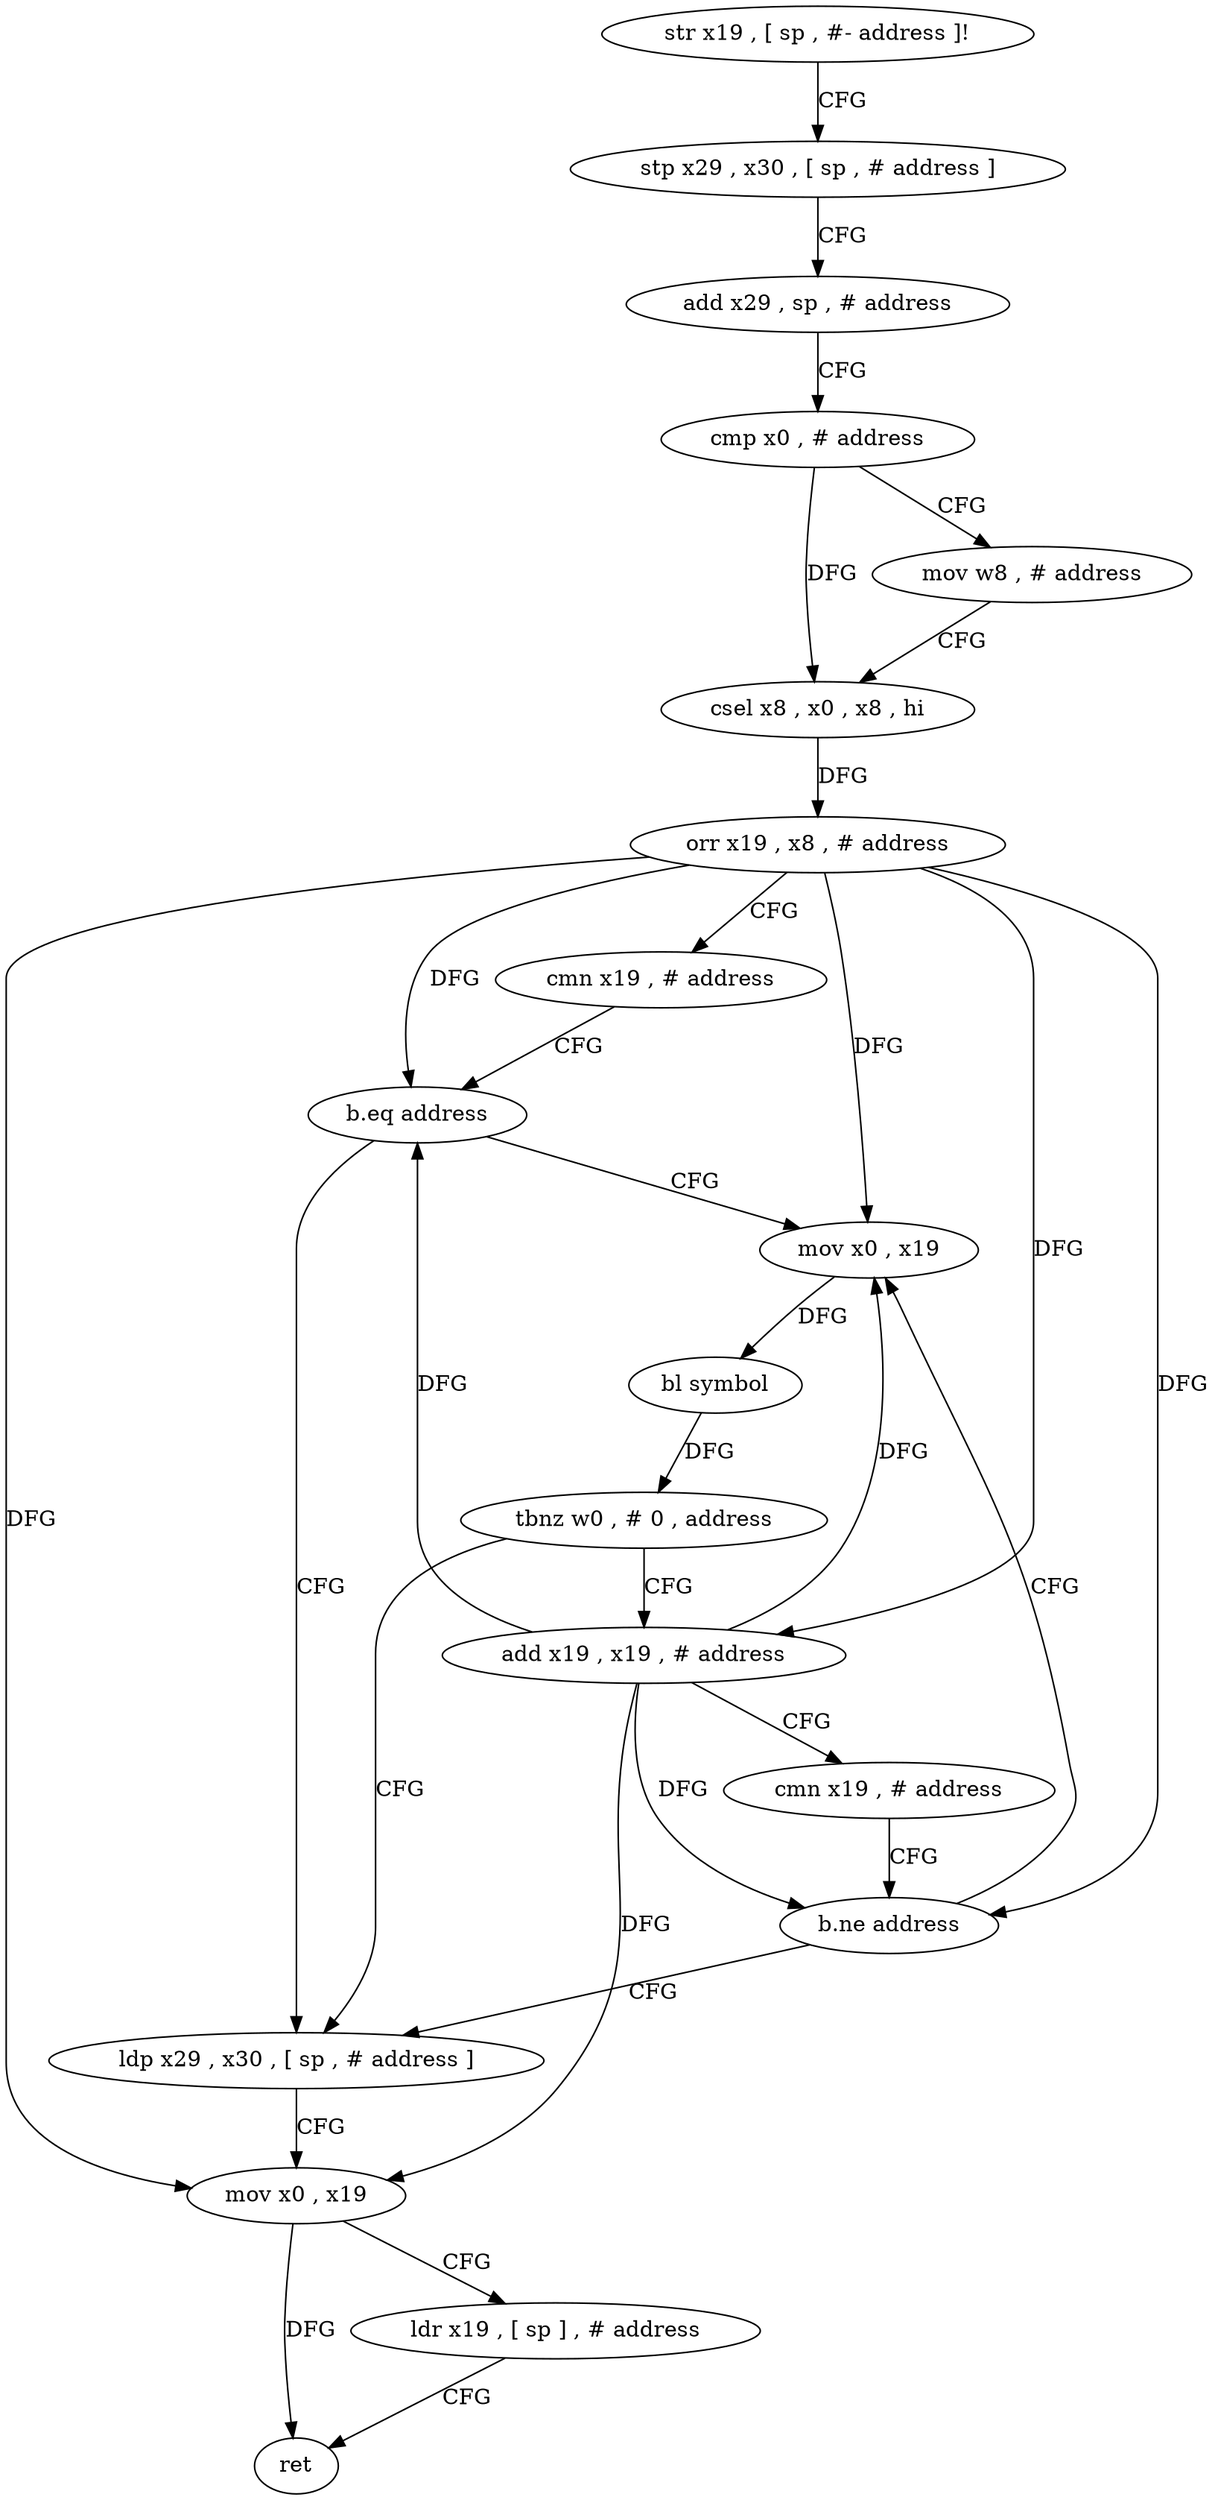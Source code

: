 digraph "func" {
"4222900" [label = "str x19 , [ sp , #- address ]!" ]
"4222904" [label = "stp x29 , x30 , [ sp , # address ]" ]
"4222908" [label = "add x29 , sp , # address" ]
"4222912" [label = "cmp x0 , # address" ]
"4222916" [label = "mov w8 , # address" ]
"4222920" [label = "csel x8 , x0 , x8 , hi" ]
"4222924" [label = "orr x19 , x8 , # address" ]
"4222928" [label = "cmn x19 , # address" ]
"4222932" [label = "b.eq address" ]
"4222960" [label = "ldp x29 , x30 , [ sp , # address ]" ]
"4222936" [label = "mov x0 , x19" ]
"4222964" [label = "mov x0 , x19" ]
"4222968" [label = "ldr x19 , [ sp ] , # address" ]
"4222972" [label = "ret" ]
"4222940" [label = "bl symbol" ]
"4222944" [label = "tbnz w0 , # 0 , address" ]
"4222948" [label = "add x19 , x19 , # address" ]
"4222952" [label = "cmn x19 , # address" ]
"4222956" [label = "b.ne address" ]
"4222900" -> "4222904" [ label = "CFG" ]
"4222904" -> "4222908" [ label = "CFG" ]
"4222908" -> "4222912" [ label = "CFG" ]
"4222912" -> "4222916" [ label = "CFG" ]
"4222912" -> "4222920" [ label = "DFG" ]
"4222916" -> "4222920" [ label = "CFG" ]
"4222920" -> "4222924" [ label = "DFG" ]
"4222924" -> "4222928" [ label = "CFG" ]
"4222924" -> "4222932" [ label = "DFG" ]
"4222924" -> "4222964" [ label = "DFG" ]
"4222924" -> "4222936" [ label = "DFG" ]
"4222924" -> "4222948" [ label = "DFG" ]
"4222924" -> "4222956" [ label = "DFG" ]
"4222928" -> "4222932" [ label = "CFG" ]
"4222932" -> "4222960" [ label = "CFG" ]
"4222932" -> "4222936" [ label = "CFG" ]
"4222960" -> "4222964" [ label = "CFG" ]
"4222936" -> "4222940" [ label = "DFG" ]
"4222964" -> "4222968" [ label = "CFG" ]
"4222964" -> "4222972" [ label = "DFG" ]
"4222968" -> "4222972" [ label = "CFG" ]
"4222940" -> "4222944" [ label = "DFG" ]
"4222944" -> "4222960" [ label = "CFG" ]
"4222944" -> "4222948" [ label = "CFG" ]
"4222948" -> "4222952" [ label = "CFG" ]
"4222948" -> "4222932" [ label = "DFG" ]
"4222948" -> "4222964" [ label = "DFG" ]
"4222948" -> "4222936" [ label = "DFG" ]
"4222948" -> "4222956" [ label = "DFG" ]
"4222952" -> "4222956" [ label = "CFG" ]
"4222956" -> "4222936" [ label = "CFG" ]
"4222956" -> "4222960" [ label = "CFG" ]
}
